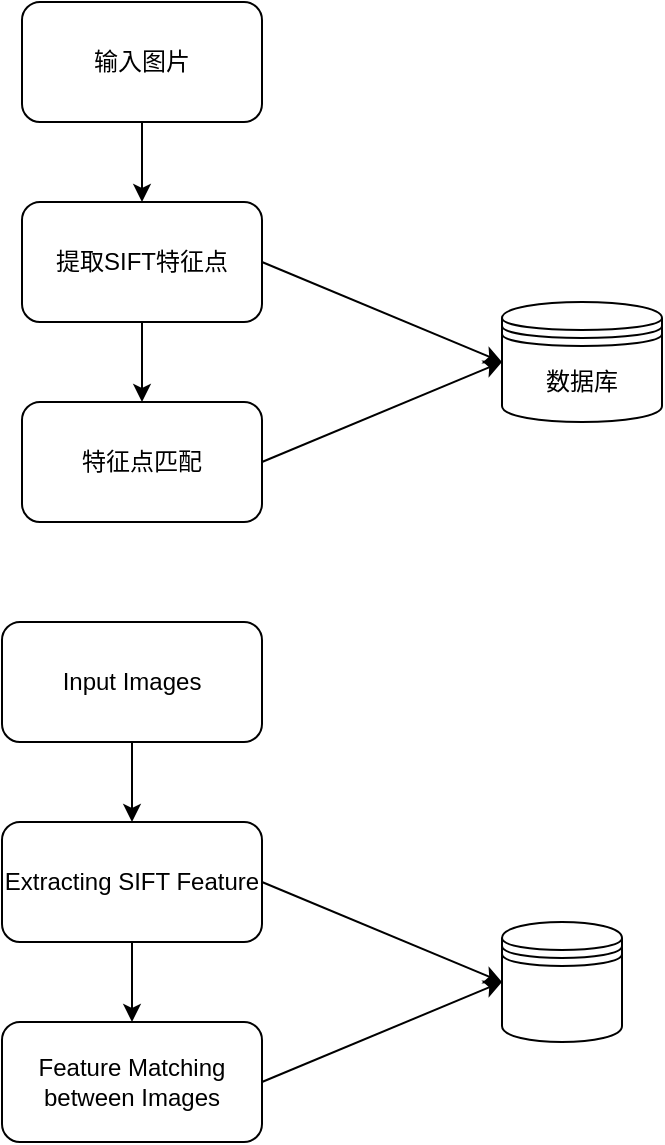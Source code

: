<mxfile version="13.6.6" type="github">
  <diagram id="pzA2-sdbGGpvgS-1zQOs" name="Page-1">
    <mxGraphModel dx="870" dy="605" grid="1" gridSize="10" guides="1" tooltips="1" connect="1" arrows="1" fold="1" page="1" pageScale="1" pageWidth="1169" pageHeight="827" math="0" shadow="0">
      <root>
        <mxCell id="0" />
        <mxCell id="1" parent="0" />
        <mxCell id="EH3SXl_MTw3bdBYvh7Rc-1" value="输入图片" style="rounded=1;whiteSpace=wrap;html=1;" vertex="1" parent="1">
          <mxGeometry x="270" y="20" width="120" height="60" as="geometry" />
        </mxCell>
        <mxCell id="EH3SXl_MTw3bdBYvh7Rc-2" value="提取SIFT特征点" style="rounded=1;whiteSpace=wrap;html=1;" vertex="1" parent="1">
          <mxGeometry x="270" y="120" width="120" height="60" as="geometry" />
        </mxCell>
        <mxCell id="EH3SXl_MTw3bdBYvh7Rc-3" value="" style="endArrow=classic;html=1;exitX=0.5;exitY=1;exitDx=0;exitDy=0;entryX=0.5;entryY=0;entryDx=0;entryDy=0;" edge="1" parent="1" source="EH3SXl_MTw3bdBYvh7Rc-1" target="EH3SXl_MTw3bdBYvh7Rc-2">
          <mxGeometry width="50" height="50" relative="1" as="geometry">
            <mxPoint x="420" y="340" as="sourcePoint" />
            <mxPoint x="470" y="290" as="targetPoint" />
          </mxGeometry>
        </mxCell>
        <mxCell id="EH3SXl_MTw3bdBYvh7Rc-4" value="特征点匹配" style="rounded=1;whiteSpace=wrap;html=1;" vertex="1" parent="1">
          <mxGeometry x="270" y="220" width="120" height="60" as="geometry" />
        </mxCell>
        <mxCell id="EH3SXl_MTw3bdBYvh7Rc-5" value="" style="endArrow=classic;html=1;exitX=0.5;exitY=1;exitDx=0;exitDy=0;entryX=0.5;entryY=0;entryDx=0;entryDy=0;" edge="1" parent="1" source="EH3SXl_MTw3bdBYvh7Rc-2" target="EH3SXl_MTw3bdBYvh7Rc-4">
          <mxGeometry width="50" height="50" relative="1" as="geometry">
            <mxPoint x="420" y="340" as="sourcePoint" />
            <mxPoint x="470" y="290" as="targetPoint" />
          </mxGeometry>
        </mxCell>
        <mxCell id="EH3SXl_MTw3bdBYvh7Rc-6" value="数据库" style="shape=datastore;whiteSpace=wrap;html=1;" vertex="1" parent="1">
          <mxGeometry x="510" y="170" width="80" height="60" as="geometry" />
        </mxCell>
        <mxCell id="EH3SXl_MTw3bdBYvh7Rc-8" value="" style="endArrow=classic;html=1;exitX=1;exitY=0.5;exitDx=0;exitDy=0;entryX=0;entryY=0.5;entryDx=0;entryDy=0;" edge="1" parent="1" source="EH3SXl_MTw3bdBYvh7Rc-2" target="EH3SXl_MTw3bdBYvh7Rc-6">
          <mxGeometry width="50" height="50" relative="1" as="geometry">
            <mxPoint x="420" y="330" as="sourcePoint" />
            <mxPoint x="470" y="280" as="targetPoint" />
          </mxGeometry>
        </mxCell>
        <mxCell id="EH3SXl_MTw3bdBYvh7Rc-9" value="" style="endArrow=classic;html=1;exitX=1;exitY=0.5;exitDx=0;exitDy=0;" edge="1" parent="1" source="EH3SXl_MTw3bdBYvh7Rc-4">
          <mxGeometry width="50" height="50" relative="1" as="geometry">
            <mxPoint x="420" y="330" as="sourcePoint" />
            <mxPoint x="510" y="200" as="targetPoint" />
          </mxGeometry>
        </mxCell>
        <mxCell id="EH3SXl_MTw3bdBYvh7Rc-10" value="Input Images" style="rounded=1;whiteSpace=wrap;html=1;" vertex="1" parent="1">
          <mxGeometry x="260" y="330" width="130" height="60" as="geometry" />
        </mxCell>
        <mxCell id="EH3SXl_MTw3bdBYvh7Rc-11" value="Extracting SIFT Feature" style="rounded=1;whiteSpace=wrap;html=1;" vertex="1" parent="1">
          <mxGeometry x="260" y="430" width="130" height="60" as="geometry" />
        </mxCell>
        <mxCell id="EH3SXl_MTw3bdBYvh7Rc-12" value="" style="endArrow=classic;html=1;exitX=0.5;exitY=1;exitDx=0;exitDy=0;entryX=0.5;entryY=0;entryDx=0;entryDy=0;" edge="1" parent="1" source="EH3SXl_MTw3bdBYvh7Rc-10" target="EH3SXl_MTw3bdBYvh7Rc-11">
          <mxGeometry width="50" height="50" relative="1" as="geometry">
            <mxPoint x="420" y="650" as="sourcePoint" />
            <mxPoint x="470" y="600" as="targetPoint" />
          </mxGeometry>
        </mxCell>
        <mxCell id="EH3SXl_MTw3bdBYvh7Rc-13" value="Feature Matching between Images" style="rounded=1;whiteSpace=wrap;html=1;" vertex="1" parent="1">
          <mxGeometry x="260" y="530" width="130" height="60" as="geometry" />
        </mxCell>
        <mxCell id="EH3SXl_MTw3bdBYvh7Rc-14" value="" style="endArrow=classic;html=1;exitX=0.5;exitY=1;exitDx=0;exitDy=0;entryX=0.5;entryY=0;entryDx=0;entryDy=0;" edge="1" parent="1" source="EH3SXl_MTw3bdBYvh7Rc-11" target="EH3SXl_MTw3bdBYvh7Rc-13">
          <mxGeometry width="50" height="50" relative="1" as="geometry">
            <mxPoint x="420" y="650" as="sourcePoint" />
            <mxPoint x="470" y="600" as="targetPoint" />
          </mxGeometry>
        </mxCell>
        <mxCell id="EH3SXl_MTw3bdBYvh7Rc-15" value="" style="shape=datastore;whiteSpace=wrap;html=1;" vertex="1" parent="1">
          <mxGeometry x="510" y="480" width="60" height="60" as="geometry" />
        </mxCell>
        <mxCell id="EH3SXl_MTw3bdBYvh7Rc-16" value="" style="endArrow=classic;html=1;exitX=1;exitY=0.5;exitDx=0;exitDy=0;entryX=0;entryY=0.5;entryDx=0;entryDy=0;" edge="1" parent="1" source="EH3SXl_MTw3bdBYvh7Rc-11" target="EH3SXl_MTw3bdBYvh7Rc-15">
          <mxGeometry width="50" height="50" relative="1" as="geometry">
            <mxPoint x="420" y="640" as="sourcePoint" />
            <mxPoint x="470" y="590" as="targetPoint" />
          </mxGeometry>
        </mxCell>
        <mxCell id="EH3SXl_MTw3bdBYvh7Rc-17" value="" style="endArrow=classic;html=1;exitX=1;exitY=0.5;exitDx=0;exitDy=0;" edge="1" parent="1" source="EH3SXl_MTw3bdBYvh7Rc-13">
          <mxGeometry width="50" height="50" relative="1" as="geometry">
            <mxPoint x="420" y="640" as="sourcePoint" />
            <mxPoint x="510" y="510" as="targetPoint" />
          </mxGeometry>
        </mxCell>
      </root>
    </mxGraphModel>
  </diagram>
</mxfile>

